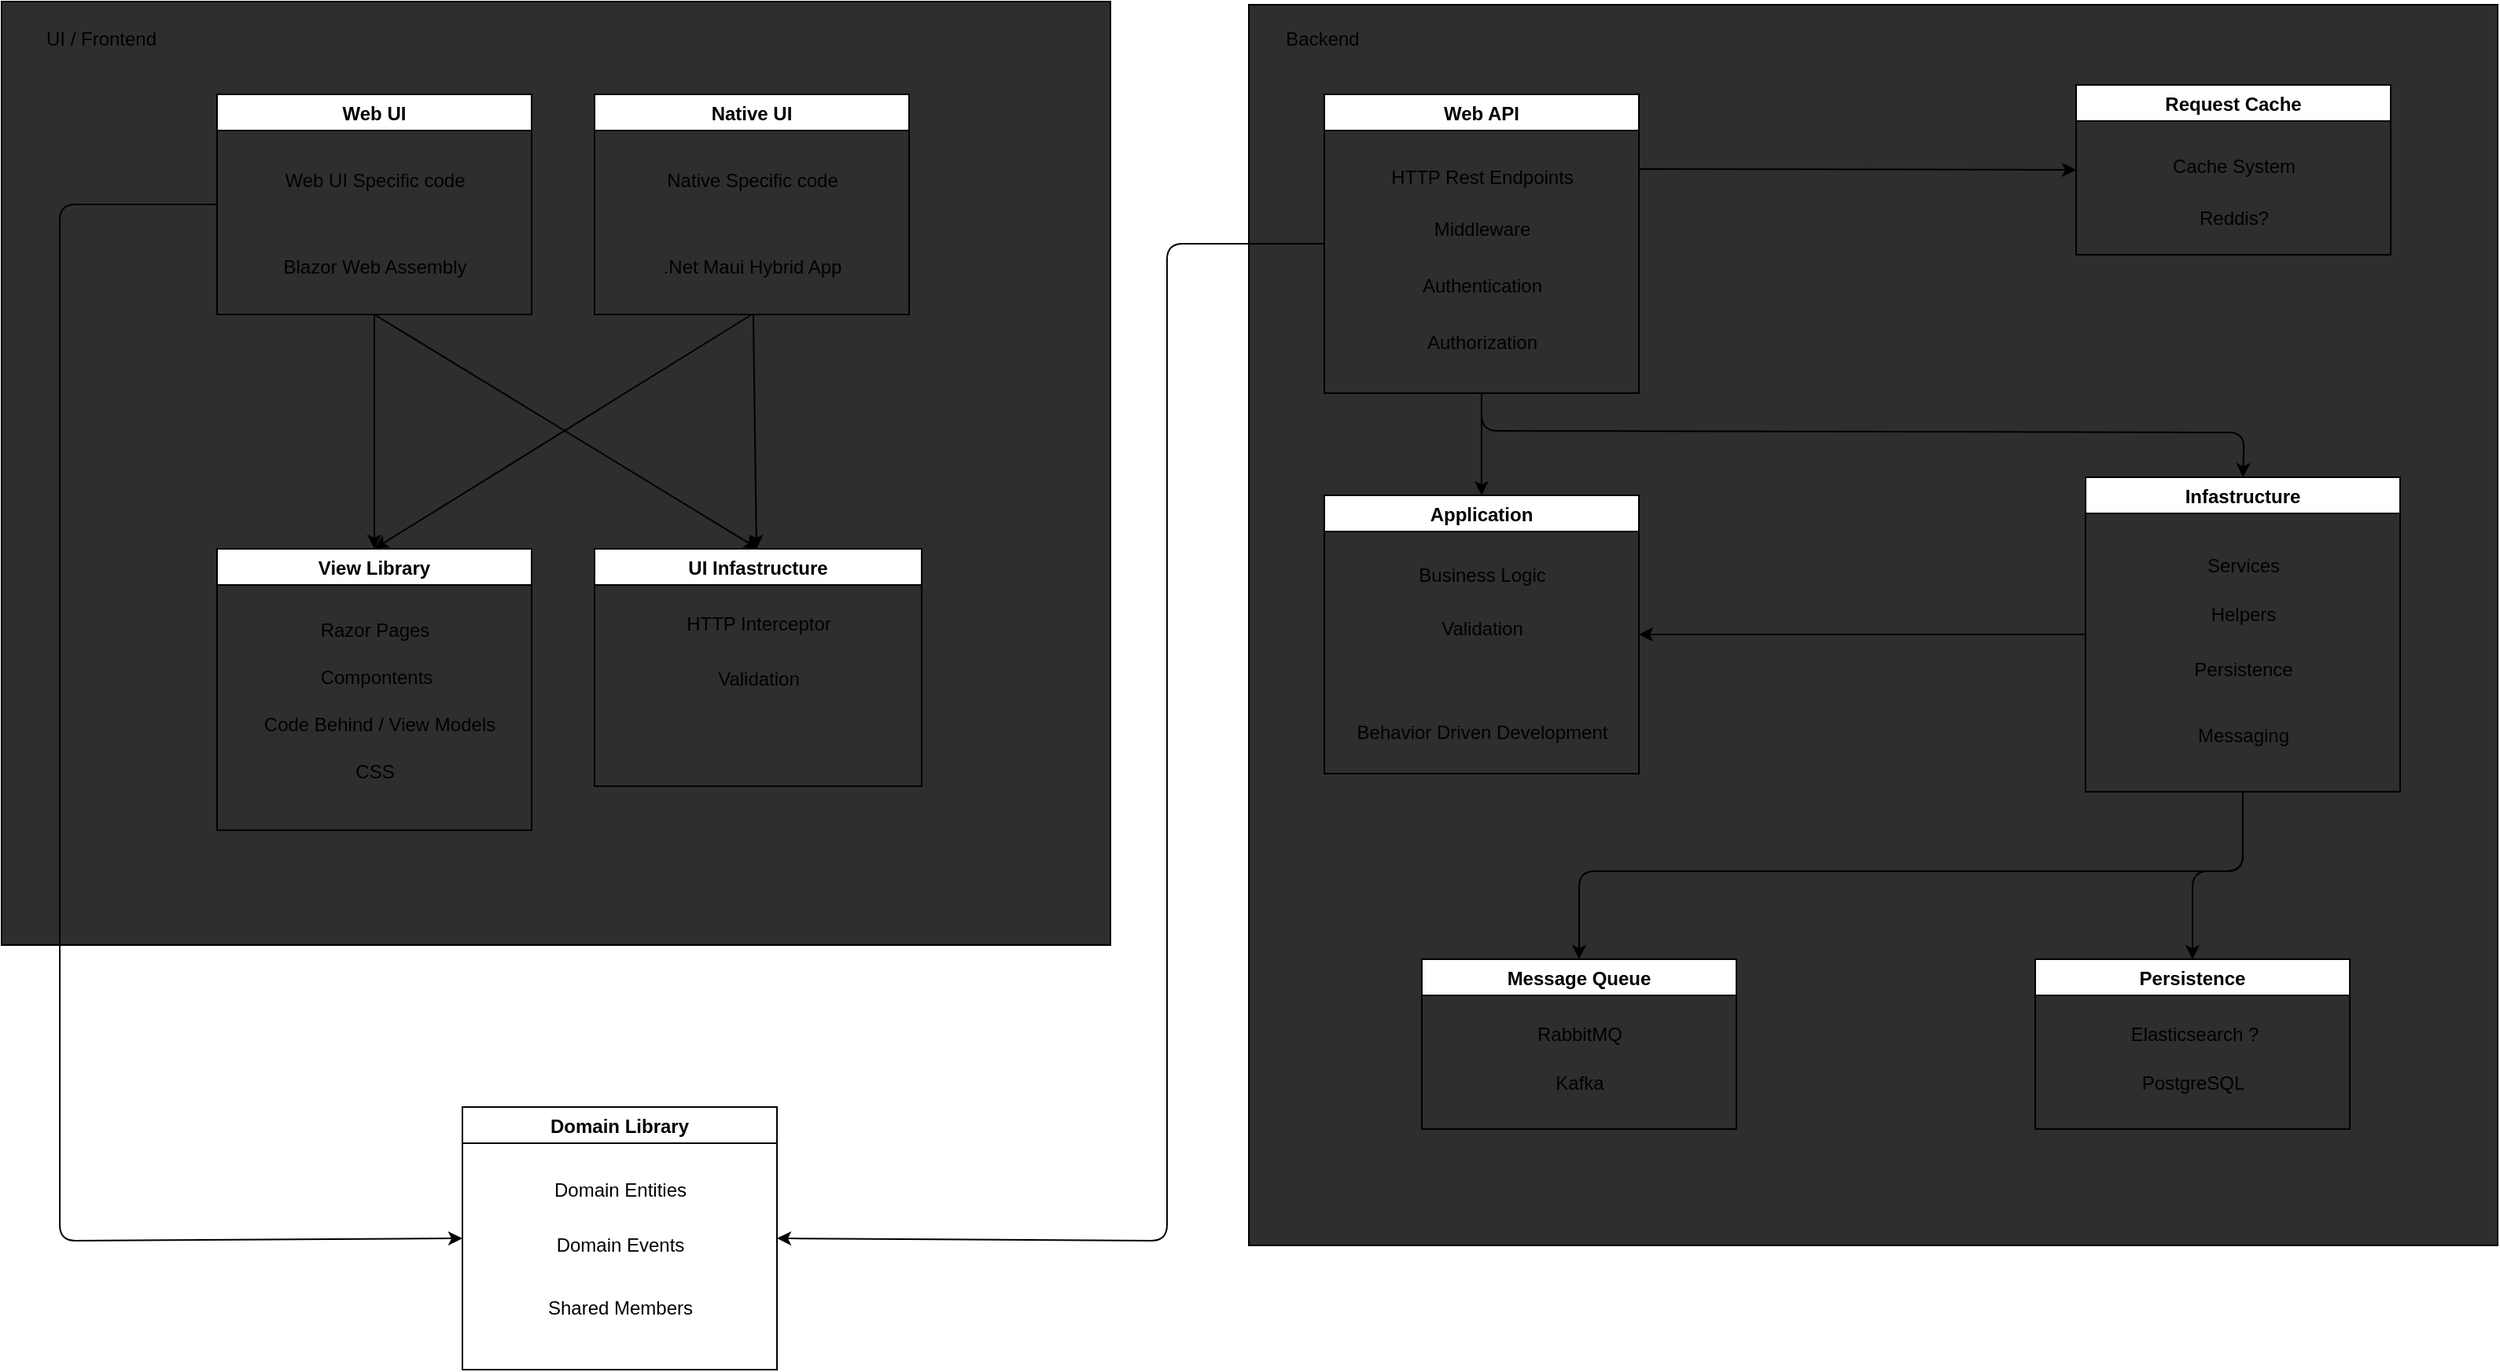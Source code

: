 <mxfile>
    <diagram id="eybspIIHA_364XizBxSg" name="Page-1">
        <mxGraphModel dx="1031" dy="450" grid="0" gridSize="10" guides="1" tooltips="1" connect="1" arrows="1" fold="1" page="0" pageScale="1" pageWidth="827" pageHeight="1169" math="0" shadow="0">
            <root>
                <mxCell id="0"/>
                <mxCell id="1" parent="0"/>
                <mxCell id="72" value="" style="rounded=0;whiteSpace=wrap;html=1;fillColor=#2E2E2E;" vertex="1" parent="1">
                    <mxGeometry x="776" y="143" width="794" height="789" as="geometry"/>
                </mxCell>
                <mxCell id="70" value="" style="rounded=0;whiteSpace=wrap;html=1;fillColor=#2E2E2E;" vertex="1" parent="1">
                    <mxGeometry x="-17" y="141" width="705" height="600" as="geometry"/>
                </mxCell>
                <mxCell id="22" style="edgeStyle=none;html=1;entryX=0.5;entryY=0;entryDx=0;entryDy=0;" edge="1" parent="1" source="3" target="11">
                    <mxGeometry relative="1" as="geometry"/>
                </mxCell>
                <mxCell id="23" style="edgeStyle=none;html=1;exitX=0.5;exitY=1;exitDx=0;exitDy=0;entryX=0.5;entryY=0;entryDx=0;entryDy=0;" edge="1" parent="1" source="3" target="16">
                    <mxGeometry relative="1" as="geometry">
                        <mxPoint x="462" y="484" as="targetPoint"/>
                    </mxGeometry>
                </mxCell>
                <mxCell id="30" style="edgeStyle=none;html=1;entryX=0;entryY=0.5;entryDx=0;entryDy=0;exitX=0;exitY=0.5;exitDx=0;exitDy=0;" edge="1" parent="1" source="3" target="26">
                    <mxGeometry relative="1" as="geometry">
                        <Array as="points">
                            <mxPoint x="20" y="270"/>
                            <mxPoint x="20" y="929"/>
                        </Array>
                    </mxGeometry>
                </mxCell>
                <mxCell id="3" value="Web UI" style="swimlane;" vertex="1" parent="1">
                    <mxGeometry x="120" y="200" width="200" height="140" as="geometry"/>
                </mxCell>
                <mxCell id="5" value="Web UI Specific code" style="text;html=1;align=center;verticalAlign=middle;resizable=0;points=[];autosize=1;strokeColor=none;fillColor=none;" vertex="1" parent="3">
                    <mxGeometry x="30" y="40" width="140" height="30" as="geometry"/>
                </mxCell>
                <mxCell id="6" value="Blazor Web Assembly" style="text;html=1;align=center;verticalAlign=middle;resizable=0;points=[];autosize=1;strokeColor=none;fillColor=none;" vertex="1" parent="3">
                    <mxGeometry x="30" y="95" width="140" height="30" as="geometry"/>
                </mxCell>
                <mxCell id="25" style="edgeStyle=none;html=1;" edge="1" parent="1" source="7" target="16">
                    <mxGeometry relative="1" as="geometry"/>
                </mxCell>
                <mxCell id="7" value="Native UI" style="swimlane;" vertex="1" parent="1">
                    <mxGeometry x="360" y="200" width="200" height="140" as="geometry"/>
                </mxCell>
                <mxCell id="8" value="Native Specific code" style="text;html=1;align=center;verticalAlign=middle;resizable=0;points=[];autosize=1;strokeColor=none;fillColor=none;" vertex="1" parent="7">
                    <mxGeometry x="35" y="40" width="130" height="30" as="geometry"/>
                </mxCell>
                <mxCell id="9" value=".Net Maui Hybrid App" style="text;html=1;align=center;verticalAlign=middle;resizable=0;points=[];autosize=1;strokeColor=none;fillColor=none;" vertex="1" parent="7">
                    <mxGeometry x="30" y="95" width="140" height="30" as="geometry"/>
                </mxCell>
                <mxCell id="11" value="View Library" style="swimlane;" vertex="1" parent="1">
                    <mxGeometry x="120" y="489" width="200" height="179" as="geometry"/>
                </mxCell>
                <mxCell id="12" value="Razor Pages" style="text;html=1;align=center;verticalAlign=middle;resizable=0;points=[];autosize=1;strokeColor=none;fillColor=none;" vertex="1" parent="11">
                    <mxGeometry x="56.5" y="39" width="87" height="26" as="geometry"/>
                </mxCell>
                <mxCell id="13" value="Code Behind / View Models" style="text;html=1;align=center;verticalAlign=middle;resizable=0;points=[];autosize=1;strokeColor=none;fillColor=none;" vertex="1" parent="11">
                    <mxGeometry x="20" y="99" width="165" height="26" as="geometry"/>
                </mxCell>
                <mxCell id="14" value="CSS" style="text;html=1;align=center;verticalAlign=middle;resizable=0;points=[];autosize=1;strokeColor=none;fillColor=none;" vertex="1" parent="11">
                    <mxGeometry x="78.5" y="129" width="43" height="26" as="geometry"/>
                </mxCell>
                <mxCell id="15" value="Compontents" style="text;html=1;align=center;verticalAlign=middle;resizable=0;points=[];autosize=1;strokeColor=none;fillColor=none;" vertex="1" parent="11">
                    <mxGeometry x="56.5" y="69" width="89" height="26" as="geometry"/>
                </mxCell>
                <mxCell id="16" value="UI Infastructure" style="swimlane;" vertex="1" parent="1">
                    <mxGeometry x="360" y="489" width="208" height="151" as="geometry"/>
                </mxCell>
                <mxCell id="19" value="HTTP Interceptor" style="text;html=1;align=center;verticalAlign=middle;resizable=0;points=[];autosize=1;strokeColor=none;fillColor=none;" vertex="1" parent="16">
                    <mxGeometry x="49" y="35" width="110" height="26" as="geometry"/>
                </mxCell>
                <mxCell id="20" value="Validation" style="text;html=1;align=center;verticalAlign=middle;resizable=0;points=[];autosize=1;strokeColor=none;fillColor=none;" vertex="1" parent="16">
                    <mxGeometry x="69" y="70" width="70" height="26" as="geometry"/>
                </mxCell>
                <mxCell id="24" style="edgeStyle=none;html=1;entryX=0.5;entryY=0;entryDx=0;entryDy=0;exitX=0.5;exitY=1;exitDx=0;exitDy=0;" edge="1" parent="1" source="7" target="11">
                    <mxGeometry relative="1" as="geometry"/>
                </mxCell>
                <mxCell id="26" value="Domain Library" style="swimlane;" vertex="1" parent="1">
                    <mxGeometry x="276" y="844" width="200" height="167" as="geometry"/>
                </mxCell>
                <mxCell id="27" value="Domain Entities" style="text;html=1;align=center;verticalAlign=middle;resizable=0;points=[];autosize=1;strokeColor=none;fillColor=none;" vertex="1" parent="26">
                    <mxGeometry x="49" y="40" width="102" height="26" as="geometry"/>
                </mxCell>
                <mxCell id="28" value="Domain Events" style="text;html=1;align=center;verticalAlign=middle;resizable=0;points=[];autosize=1;strokeColor=none;fillColor=none;" vertex="1" parent="26">
                    <mxGeometry x="50.5" y="75" width="99" height="26" as="geometry"/>
                </mxCell>
                <mxCell id="29" value="Shared Members" style="text;html=1;align=center;verticalAlign=middle;resizable=0;points=[];autosize=1;strokeColor=none;fillColor=none;" vertex="1" parent="26">
                    <mxGeometry x="45" y="115" width="110" height="26" as="geometry"/>
                </mxCell>
                <mxCell id="45" style="edgeStyle=none;html=1;" edge="1" parent="1" source="35" target="40">
                    <mxGeometry relative="1" as="geometry"/>
                </mxCell>
                <mxCell id="55" style="edgeStyle=none;html=1;exitX=1;exitY=0.25;exitDx=0;exitDy=0;entryX=0;entryY=0.5;entryDx=0;entryDy=0;" edge="1" parent="1" source="35" target="52">
                    <mxGeometry relative="1" as="geometry"/>
                </mxCell>
                <mxCell id="63" style="edgeStyle=none;html=1;entryX=0.5;entryY=0;entryDx=0;entryDy=0;exitX=0.5;exitY=1;exitDx=0;exitDy=0;" edge="1" parent="1" source="35" target="47">
                    <mxGeometry relative="1" as="geometry">
                        <Array as="points">
                            <mxPoint x="924" y="414"/>
                            <mxPoint x="1409" y="415"/>
                        </Array>
                    </mxGeometry>
                </mxCell>
                <mxCell id="69" style="edgeStyle=none;html=1;entryX=1;entryY=0.5;entryDx=0;entryDy=0;exitX=0;exitY=0.5;exitDx=0;exitDy=0;" edge="1" parent="1" source="35" target="26">
                    <mxGeometry relative="1" as="geometry">
                        <Array as="points">
                            <mxPoint x="724" y="295"/>
                            <mxPoint x="724" y="929"/>
                        </Array>
                    </mxGeometry>
                </mxCell>
                <mxCell id="35" value="Web API" style="swimlane;" vertex="1" parent="1">
                    <mxGeometry x="824" y="200" width="200" height="190" as="geometry"/>
                </mxCell>
                <mxCell id="36" value="HTTP Rest Endpoints" style="text;html=1;align=center;verticalAlign=middle;resizable=0;points=[];autosize=1;strokeColor=none;fillColor=none;" vertex="1" parent="35">
                    <mxGeometry x="33" y="40" width="134" height="26" as="geometry"/>
                </mxCell>
                <mxCell id="37" value="Middleware" style="text;html=1;align=center;verticalAlign=middle;resizable=0;points=[];autosize=1;strokeColor=none;fillColor=none;" vertex="1" parent="35">
                    <mxGeometry x="60.5" y="73" width="79" height="26" as="geometry"/>
                </mxCell>
                <mxCell id="38" value="Authentication" style="text;html=1;align=center;verticalAlign=middle;resizable=0;points=[];autosize=1;strokeColor=none;fillColor=none;" vertex="1" parent="35">
                    <mxGeometry x="53" y="109" width="94" height="26" as="geometry"/>
                </mxCell>
                <mxCell id="39" value="Authorization" style="text;html=1;align=center;verticalAlign=middle;resizable=0;points=[];autosize=1;strokeColor=none;fillColor=none;" vertex="1" parent="35">
                    <mxGeometry x="56" y="145" width="88" height="26" as="geometry"/>
                </mxCell>
                <mxCell id="40" value="Application" style="swimlane;" vertex="1" parent="1">
                    <mxGeometry x="824" y="455" width="200" height="177" as="geometry"/>
                </mxCell>
                <mxCell id="41" value="Business Logic" style="text;html=1;align=center;verticalAlign=middle;resizable=0;points=[];autosize=1;strokeColor=none;fillColor=none;" vertex="1" parent="40">
                    <mxGeometry x="50.5" y="38" width="99" height="26" as="geometry"/>
                </mxCell>
                <mxCell id="42" value="Validation" style="text;html=1;align=center;verticalAlign=middle;resizable=0;points=[];autosize=1;strokeColor=none;fillColor=none;" vertex="1" parent="40">
                    <mxGeometry x="65" y="72" width="70" height="26" as="geometry"/>
                </mxCell>
                <mxCell id="43" value="Behavior Driven Development" style="text;html=1;align=center;verticalAlign=middle;resizable=0;points=[];autosize=1;strokeColor=none;fillColor=none;" vertex="1" parent="40">
                    <mxGeometry x="11.5" y="138" width="177" height="26" as="geometry"/>
                </mxCell>
                <mxCell id="57" style="edgeStyle=none;html=1;exitX=0;exitY=0.5;exitDx=0;exitDy=0;entryX=1;entryY=0.5;entryDx=0;entryDy=0;" edge="1" parent="1" source="47" target="40">
                    <mxGeometry relative="1" as="geometry">
                        <mxPoint x="1034" y="546" as="targetPoint"/>
                    </mxGeometry>
                </mxCell>
                <mxCell id="67" style="edgeStyle=none;html=1;entryX=0.5;entryY=0;entryDx=0;entryDy=0;exitX=0.5;exitY=1;exitDx=0;exitDy=0;" edge="1" parent="1" source="47" target="64">
                    <mxGeometry relative="1" as="geometry">
                        <Array as="points">
                            <mxPoint x="1408" y="694"/>
                            <mxPoint x="1376" y="694"/>
                        </Array>
                    </mxGeometry>
                </mxCell>
                <mxCell id="68" style="edgeStyle=none;html=1;entryX=0.5;entryY=0;entryDx=0;entryDy=0;exitX=0.5;exitY=1;exitDx=0;exitDy=0;" edge="1" parent="1" source="47" target="60">
                    <mxGeometry relative="1" as="geometry">
                        <Array as="points">
                            <mxPoint x="1408" y="694"/>
                            <mxPoint x="986" y="694"/>
                        </Array>
                    </mxGeometry>
                </mxCell>
                <mxCell id="47" value="Infastructure" style="swimlane;" vertex="1" parent="1">
                    <mxGeometry x="1308" y="443.5" width="200" height="200" as="geometry"/>
                </mxCell>
                <mxCell id="48" value="Services" style="text;html=1;align=center;verticalAlign=middle;resizable=0;points=[];autosize=1;strokeColor=none;fillColor=none;" vertex="1" parent="47">
                    <mxGeometry x="68" y="43" width="64" height="26" as="geometry"/>
                </mxCell>
                <mxCell id="49" value="Helpers" style="text;html=1;align=center;verticalAlign=middle;resizable=0;points=[];autosize=1;strokeColor=none;fillColor=none;" vertex="1" parent="47">
                    <mxGeometry x="70.5" y="74" width="59" height="26" as="geometry"/>
                </mxCell>
                <mxCell id="50" value="Persistence" style="text;html=1;align=center;verticalAlign=middle;resizable=0;points=[];autosize=1;strokeColor=none;fillColor=none;" vertex="1" parent="47">
                    <mxGeometry x="59.5" y="109" width="81" height="26" as="geometry"/>
                </mxCell>
                <mxCell id="51" value="Messaging" style="text;html=1;align=center;verticalAlign=middle;resizable=0;points=[];autosize=1;strokeColor=none;fillColor=none;" vertex="1" parent="47">
                    <mxGeometry x="62" y="151" width="76" height="26" as="geometry"/>
                </mxCell>
                <mxCell id="52" value="Request Cache" style="swimlane;" vertex="1" parent="1">
                    <mxGeometry x="1302" y="194" width="200" height="108" as="geometry"/>
                </mxCell>
                <mxCell id="53" value="Cache System" style="text;html=1;align=center;verticalAlign=middle;resizable=0;points=[];autosize=1;strokeColor=none;fillColor=none;" vertex="1" parent="52">
                    <mxGeometry x="52" y="39" width="96" height="26" as="geometry"/>
                </mxCell>
                <mxCell id="54" value="Reddis?" style="text;html=1;align=center;verticalAlign=middle;resizable=0;points=[];autosize=1;strokeColor=none;fillColor=none;" vertex="1" parent="52">
                    <mxGeometry x="69" y="72" width="62" height="26" as="geometry"/>
                </mxCell>
                <mxCell id="60" value="Message Queue" style="swimlane;" vertex="1" parent="1">
                    <mxGeometry x="886" y="750" width="200" height="108" as="geometry"/>
                </mxCell>
                <mxCell id="61" value="RabbitMQ" style="text;html=1;align=center;verticalAlign=middle;resizable=0;points=[];autosize=1;strokeColor=none;fillColor=none;" vertex="1" parent="60">
                    <mxGeometry x="64" y="35" width="72" height="26" as="geometry"/>
                </mxCell>
                <mxCell id="62" value="Kafka" style="text;html=1;align=center;verticalAlign=middle;resizable=0;points=[];autosize=1;strokeColor=none;fillColor=none;" vertex="1" parent="60">
                    <mxGeometry x="75.5" y="66" width="49" height="26" as="geometry"/>
                </mxCell>
                <mxCell id="64" value="Persistence" style="swimlane;" vertex="1" parent="1">
                    <mxGeometry x="1276" y="750" width="200" height="108" as="geometry"/>
                </mxCell>
                <mxCell id="65" value="Elasticsearch ?" style="text;html=1;align=center;verticalAlign=middle;resizable=0;points=[];autosize=1;strokeColor=none;fillColor=none;" vertex="1" parent="64">
                    <mxGeometry x="51" y="35" width="99" height="26" as="geometry"/>
                </mxCell>
                <mxCell id="66" value="PostgreSQL" style="text;html=1;align=center;verticalAlign=middle;resizable=0;points=[];autosize=1;strokeColor=none;fillColor=none;" vertex="1" parent="64">
                    <mxGeometry x="58.5" y="66" width="83" height="26" as="geometry"/>
                </mxCell>
                <mxCell id="71" value="UI / Frontend" style="text;html=1;strokeColor=none;fillColor=none;align=center;verticalAlign=middle;whiteSpace=wrap;rounded=0;" vertex="1" parent="1">
                    <mxGeometry x="2" y="150" width="89" height="30" as="geometry"/>
                </mxCell>
                <mxCell id="73" value="Backend" style="text;html=1;strokeColor=none;fillColor=none;align=center;verticalAlign=middle;whiteSpace=wrap;rounded=0;" vertex="1" parent="1">
                    <mxGeometry x="793" y="150" width="60" height="30" as="geometry"/>
                </mxCell>
            </root>
        </mxGraphModel>
    </diagram>
</mxfile>